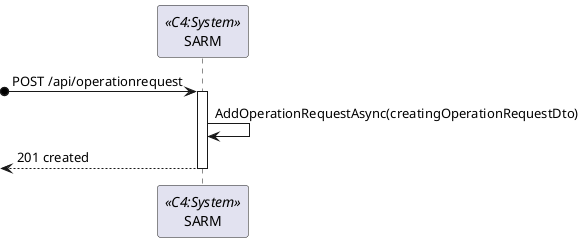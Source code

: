 @startuml level2

participant SYS as "SARM" <<C4:System>>

?o->SYS:POST /api/operationrequest
activate SYS

    SYS->SYS:AddOperationRequestAsync(creatingOperationRequestDto)

    <--SYS:201 created
deactivate SYS

@enduml